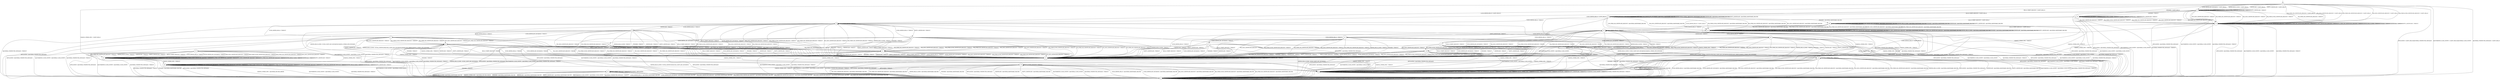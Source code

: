 digraph g {

	s0 [shape="circle" label="s0"];
	s1 [shape="circle" label="s1"];
	s2 [shape="circle" label="s2"];
	s3 [shape="circle" label="s3"];
	s4 [shape="circle" label="s4"];
	s5 [shape="circle" label="s5"];
	s6 [shape="circle" label="s6"];
	s7 [shape="circle" label="s7"];
	s8 [shape="circle" label="s8"];
	s9 [shape="circle" label="s9"];
	s10 [shape="circle" label="s10"];
	s11 [shape="circle" label="s11"];
	s12 [shape="circle" label="s12"];
	s13 [shape="circle" label="s13"];
	s14 [shape="circle" label="s14"];
	s15 [shape="circle" label="s15"];
	s16 [shape="circle" label="s16"];
	s17 [shape="circle" label="s17"];
	s18 [shape="circle" label="s18"];
	s19 [shape="circle" label="s19"];
	s20 [shape="circle" label="s20"];
	s21 [shape="circle" label="s21"];
	s22 [shape="circle" label="s22"];
	s23 [shape="circle" label="s23"];
	s24 [shape="circle" label="s24"];
	s25 [shape="circle" label="s25"];
	s26 [shape="circle" label="s26"];
	s27 [shape="circle" label="s27"];
	s28 [shape="circle" label="s28"];
	s0 -> s2 [label="HELLO_VERIFY_REQUEST / CLIENT_HELLO+"];
	s0 -> s5 [label="ECDH_SERVER_HELLO / CLIENT_HELLO+"];
	s0 -> s1 [label="ECDH_SERVER_KEY_EXCHANGE / CLIENT_HELLO"];
	s0 -> s12 [label="RSA_SIGN_CERTIFICATE_REQUEST / CLIENT_HELLO"];
	s0 -> s12 [label="RSA_FIXED_ECDH_CERTIFICATE_REQUEST / CLIENT_HELLO"];
	s0 -> s12 [label="RSA_FIXED_DH_CERTIFICATE_REQUEST / CLIENT_HELLO"];
	s0 -> s12 [label="DSS_SIGN_CERTIFICATE_REQUEST / CLIENT_HELLO"];
	s0 -> s12 [label="DSS_FIXED_DH_CERTIFICATE_REQUEST / CLIENT_HELLO"];
	s0 -> s1 [label="SERVER_HELLO_DONE / CLIENT_HELLO"];
	s0 -> s3 [label="CHANGE_CIPHER_SPEC / CLIENT_HELLO"];
	s0 -> s14 [label="FINISHED / CLIENT_HELLO"];
	s0 -> s4 [label="APPLICATION / CLIENT_HELLO|Alert(FATAL,UNEXPECTED_MESSAGE)"];
	s0 -> s1 [label="CERTIFICATE / CLIENT_HELLO"];
	s0 -> s1 [label="EMPTY_CERTIFICATE / CLIENT_HELLO"];
	s0 -> s4 [label="Alert(WARNING,CLOSE_NOTIFY) / CLIENT_HELLO|Alert(FATAL,CLOSE_NOTIFY)"];
	s0 -> s4 [label="Alert(FATAL,UNEXPECTED_MESSAGE) / CLIENT_HELLO"];
	s1 -> s2 [label="HELLO_VERIFY_REQUEST / CLIENT_HELLO"];
	s1 -> s5 [label="ECDH_SERVER_HELLO / CLIENT_HELLO"];
	s1 -> s1 [label="ECDH_SERVER_KEY_EXCHANGE / TIMEOUT"];
	s1 -> s12 [label="RSA_SIGN_CERTIFICATE_REQUEST / TIMEOUT"];
	s1 -> s12 [label="RSA_FIXED_ECDH_CERTIFICATE_REQUEST / TIMEOUT"];
	s1 -> s12 [label="RSA_FIXED_DH_CERTIFICATE_REQUEST / TIMEOUT"];
	s1 -> s12 [label="DSS_SIGN_CERTIFICATE_REQUEST / TIMEOUT"];
	s1 -> s12 [label="DSS_FIXED_DH_CERTIFICATE_REQUEST / TIMEOUT"];
	s1 -> s1 [label="SERVER_HELLO_DONE / TIMEOUT"];
	s1 -> s3 [label="CHANGE_CIPHER_SPEC / TIMEOUT"];
	s1 -> s14 [label="FINISHED / TIMEOUT"];
	s1 -> s4 [label="APPLICATION / Alert(FATAL,UNEXPECTED_MESSAGE)"];
	s1 -> s1 [label="CERTIFICATE / TIMEOUT"];
	s1 -> s1 [label="EMPTY_CERTIFICATE / TIMEOUT"];
	s1 -> s4 [label="Alert(WARNING,CLOSE_NOTIFY) / Alert(FATAL,CLOSE_NOTIFY)"];
	s1 -> s4 [label="Alert(FATAL,UNEXPECTED_MESSAGE) / TIMEOUT"];
	s2 -> s2 [label="HELLO_VERIFY_REQUEST / Alert(FATAL,HANDSHAKE_FAILURE)"];
	s2 -> s5 [label="ECDH_SERVER_HELLO / TIMEOUT"];
	s2 -> s2 [label="ECDH_SERVER_KEY_EXCHANGE / Alert(FATAL,HANDSHAKE_FAILURE)"];
	s2 -> s23 [label="RSA_SIGN_CERTIFICATE_REQUEST / Alert(FATAL,HANDSHAKE_FAILURE)"];
	s2 -> s23 [label="RSA_FIXED_ECDH_CERTIFICATE_REQUEST / Alert(FATAL,HANDSHAKE_FAILURE)"];
	s2 -> s23 [label="RSA_FIXED_DH_CERTIFICATE_REQUEST / Alert(FATAL,HANDSHAKE_FAILURE)"];
	s2 -> s23 [label="DSS_SIGN_CERTIFICATE_REQUEST / Alert(FATAL,HANDSHAKE_FAILURE)"];
	s2 -> s23 [label="DSS_FIXED_DH_CERTIFICATE_REQUEST / Alert(FATAL,HANDSHAKE_FAILURE)"];
	s2 -> s2 [label="SERVER_HELLO_DONE / Alert(FATAL,HANDSHAKE_FAILURE)"];
	s2 -> s3 [label="CHANGE_CIPHER_SPEC / TIMEOUT"];
	s2 -> s28 [label="FINISHED / Alert(FATAL,HANDSHAKE_FAILURE)"];
	s2 -> s4 [label="APPLICATION / Alert(FATAL,UNEXPECTED_MESSAGE)"];
	s2 -> s2 [label="CERTIFICATE / Alert(FATAL,HANDSHAKE_FAILURE)"];
	s2 -> s2 [label="EMPTY_CERTIFICATE / Alert(FATAL,HANDSHAKE_FAILURE)"];
	s2 -> s4 [label="Alert(WARNING,CLOSE_NOTIFY) / Alert(FATAL,CLOSE_NOTIFY)"];
	s2 -> s4 [label="Alert(FATAL,UNEXPECTED_MESSAGE) / TIMEOUT"];
	s3 -> s3 [label="HELLO_VERIFY_REQUEST / TIMEOUT"];
	s3 -> s3 [label="ECDH_SERVER_HELLO / TIMEOUT"];
	s3 -> s3 [label="ECDH_SERVER_KEY_EXCHANGE / TIMEOUT"];
	s3 -> s3 [label="RSA_SIGN_CERTIFICATE_REQUEST / TIMEOUT"];
	s3 -> s3 [label="RSA_FIXED_ECDH_CERTIFICATE_REQUEST / TIMEOUT"];
	s3 -> s3 [label="RSA_FIXED_DH_CERTIFICATE_REQUEST / TIMEOUT"];
	s3 -> s3 [label="DSS_SIGN_CERTIFICATE_REQUEST / TIMEOUT"];
	s3 -> s3 [label="DSS_FIXED_DH_CERTIFICATE_REQUEST / TIMEOUT"];
	s3 -> s3 [label="SERVER_HELLO_DONE / TIMEOUT"];
	s3 -> s3 [label="CHANGE_CIPHER_SPEC / TIMEOUT"];
	s3 -> s3 [label="FINISHED / TIMEOUT"];
	s3 -> s3 [label="APPLICATION / TIMEOUT"];
	s3 -> s3 [label="CERTIFICATE / TIMEOUT"];
	s3 -> s3 [label="EMPTY_CERTIFICATE / TIMEOUT"];
	s3 -> s3 [label="Alert(WARNING,CLOSE_NOTIFY) / TIMEOUT"];
	s3 -> s3 [label="Alert(FATAL,UNEXPECTED_MESSAGE) / TIMEOUT"];
	s4 -> s4 [label="HELLO_VERIFY_REQUEST / SOCKET_CLOSED"];
	s4 -> s4 [label="ECDH_SERVER_HELLO / SOCKET_CLOSED"];
	s4 -> s4 [label="ECDH_SERVER_KEY_EXCHANGE / SOCKET_CLOSED"];
	s4 -> s4 [label="RSA_SIGN_CERTIFICATE_REQUEST / SOCKET_CLOSED"];
	s4 -> s4 [label="RSA_FIXED_ECDH_CERTIFICATE_REQUEST / SOCKET_CLOSED"];
	s4 -> s4 [label="RSA_FIXED_DH_CERTIFICATE_REQUEST / SOCKET_CLOSED"];
	s4 -> s4 [label="DSS_SIGN_CERTIFICATE_REQUEST / SOCKET_CLOSED"];
	s4 -> s4 [label="DSS_FIXED_DH_CERTIFICATE_REQUEST / SOCKET_CLOSED"];
	s4 -> s4 [label="SERVER_HELLO_DONE / SOCKET_CLOSED"];
	s4 -> s4 [label="CHANGE_CIPHER_SPEC / SOCKET_CLOSED"];
	s4 -> s4 [label="FINISHED / SOCKET_CLOSED"];
	s4 -> s4 [label="APPLICATION / SOCKET_CLOSED"];
	s4 -> s4 [label="CERTIFICATE / SOCKET_CLOSED"];
	s4 -> s4 [label="EMPTY_CERTIFICATE / SOCKET_CLOSED"];
	s4 -> s4 [label="Alert(WARNING,CLOSE_NOTIFY) / SOCKET_CLOSED"];
	s4 -> s4 [label="Alert(FATAL,UNEXPECTED_MESSAGE) / SOCKET_CLOSED"];
	s5 -> s13 [label="HELLO_VERIFY_REQUEST / TIMEOUT"];
	s5 -> s5 [label="ECDH_SERVER_HELLO / TIMEOUT"];
	s5 -> s13 [label="ECDH_SERVER_KEY_EXCHANGE / TIMEOUT"];
	s5 -> s13 [label="RSA_SIGN_CERTIFICATE_REQUEST / TIMEOUT"];
	s5 -> s13 [label="RSA_FIXED_ECDH_CERTIFICATE_REQUEST / TIMEOUT"];
	s5 -> s13 [label="RSA_FIXED_DH_CERTIFICATE_REQUEST / TIMEOUT"];
	s5 -> s13 [label="DSS_SIGN_CERTIFICATE_REQUEST / TIMEOUT"];
	s5 -> s13 [label="DSS_FIXED_DH_CERTIFICATE_REQUEST / TIMEOUT"];
	s5 -> s13 [label="SERVER_HELLO_DONE / TIMEOUT"];
	s5 -> s3 [label="CHANGE_CIPHER_SPEC / TIMEOUT"];
	s5 -> s13 [label="FINISHED / TIMEOUT"];
	s5 -> s4 [label="APPLICATION / Alert(FATAL,UNEXPECTED_MESSAGE)"];
	s5 -> s6 [label="CERTIFICATE / TIMEOUT"];
	s5 -> s9 [label="EMPTY_CERTIFICATE / TIMEOUT"];
	s5 -> s4 [label="Alert(WARNING,CLOSE_NOTIFY) / Alert(FATAL,CLOSE_NOTIFY)"];
	s5 -> s4 [label="Alert(FATAL,UNEXPECTED_MESSAGE) / TIMEOUT"];
	s6 -> s13 [label="HELLO_VERIFY_REQUEST / TIMEOUT"];
	s6 -> s5 [label="ECDH_SERVER_HELLO / TIMEOUT"];
	s6 -> s7 [label="ECDH_SERVER_KEY_EXCHANGE / TIMEOUT"];
	s6 -> s13 [label="RSA_SIGN_CERTIFICATE_REQUEST / TIMEOUT"];
	s6 -> s13 [label="RSA_FIXED_ECDH_CERTIFICATE_REQUEST / TIMEOUT"];
	s6 -> s13 [label="RSA_FIXED_DH_CERTIFICATE_REQUEST / TIMEOUT"];
	s6 -> s13 [label="DSS_SIGN_CERTIFICATE_REQUEST / TIMEOUT"];
	s6 -> s13 [label="DSS_FIXED_DH_CERTIFICATE_REQUEST / TIMEOUT"];
	s6 -> s13 [label="SERVER_HELLO_DONE / TIMEOUT"];
	s6 -> s3 [label="CHANGE_CIPHER_SPEC / TIMEOUT"];
	s6 -> s13 [label="FINISHED / TIMEOUT"];
	s6 -> s4 [label="APPLICATION / Alert(FATAL,UNEXPECTED_MESSAGE)"];
	s6 -> s13 [label="CERTIFICATE / TIMEOUT"];
	s6 -> s13 [label="EMPTY_CERTIFICATE / TIMEOUT"];
	s6 -> s4 [label="Alert(WARNING,CLOSE_NOTIFY) / Alert(FATAL,CLOSE_NOTIFY)"];
	s6 -> s4 [label="Alert(FATAL,UNEXPECTED_MESSAGE) / TIMEOUT"];
	s7 -> s13 [label="HELLO_VERIFY_REQUEST / TIMEOUT"];
	s7 -> s5 [label="ECDH_SERVER_HELLO / TIMEOUT"];
	s7 -> s13 [label="ECDH_SERVER_KEY_EXCHANGE / TIMEOUT"];
	s7 -> s8 [label="RSA_SIGN_CERTIFICATE_REQUEST / TIMEOUT"];
	s7 -> s8 [label="RSA_FIXED_ECDH_CERTIFICATE_REQUEST / TIMEOUT"];
	s7 -> s8 [label="RSA_FIXED_DH_CERTIFICATE_REQUEST / TIMEOUT"];
	s7 -> s8 [label="DSS_SIGN_CERTIFICATE_REQUEST / TIMEOUT"];
	s7 -> s8 [label="DSS_FIXED_DH_CERTIFICATE_REQUEST / TIMEOUT"];
	s7 -> s24 [label="SERVER_HELLO_DONE / ECDH_CLIENT_KEY_EXCHANGE|CHANGE_CIPHER_SPEC|FINISHED"];
	s7 -> s3 [label="CHANGE_CIPHER_SPEC / TIMEOUT"];
	s7 -> s13 [label="FINISHED / TIMEOUT"];
	s7 -> s4 [label="APPLICATION / Alert(FATAL,UNEXPECTED_MESSAGE)"];
	s7 -> s13 [label="CERTIFICATE / TIMEOUT"];
	s7 -> s13 [label="EMPTY_CERTIFICATE / TIMEOUT"];
	s7 -> s4 [label="Alert(WARNING,CLOSE_NOTIFY) / Alert(FATAL,CLOSE_NOTIFY)"];
	s7 -> s4 [label="Alert(FATAL,UNEXPECTED_MESSAGE) / TIMEOUT"];
	s8 -> s13 [label="HELLO_VERIFY_REQUEST / TIMEOUT"];
	s8 -> s13 [label="ECDH_SERVER_HELLO / TIMEOUT"];
	s8 -> s13 [label="ECDH_SERVER_KEY_EXCHANGE / TIMEOUT"];
	s8 -> s13 [label="RSA_SIGN_CERTIFICATE_REQUEST / TIMEOUT"];
	s8 -> s13 [label="RSA_FIXED_ECDH_CERTIFICATE_REQUEST / TIMEOUT"];
	s8 -> s13 [label="RSA_FIXED_DH_CERTIFICATE_REQUEST / TIMEOUT"];
	s8 -> s13 [label="DSS_SIGN_CERTIFICATE_REQUEST / TIMEOUT"];
	s8 -> s13 [label="DSS_FIXED_DH_CERTIFICATE_REQUEST / TIMEOUT"];
	s8 -> s24 [label="SERVER_HELLO_DONE / ECDSA_CERTIFICATE|ECDH_CLIENT_KEY_EXCHANGE|CERTIFICATE_VERIFY|CHANGE_CIPHER_SPEC|FINISHED"];
	s8 -> s3 [label="CHANGE_CIPHER_SPEC / TIMEOUT"];
	s8 -> s13 [label="FINISHED / TIMEOUT"];
	s8 -> s4 [label="APPLICATION / Alert(FATAL,UNEXPECTED_MESSAGE)"];
	s8 -> s13 [label="CERTIFICATE / TIMEOUT"];
	s8 -> s13 [label="EMPTY_CERTIFICATE / TIMEOUT"];
	s8 -> s4 [label="Alert(WARNING,CLOSE_NOTIFY) / Alert(FATAL,CLOSE_NOTIFY)"];
	s8 -> s4 [label="Alert(FATAL,UNEXPECTED_MESSAGE) / TIMEOUT"];
	s9 -> s13 [label="HELLO_VERIFY_REQUEST / TIMEOUT"];
	s9 -> s5 [label="ECDH_SERVER_HELLO / TIMEOUT"];
	s9 -> s10 [label="ECDH_SERVER_KEY_EXCHANGE / TIMEOUT"];
	s9 -> s13 [label="RSA_SIGN_CERTIFICATE_REQUEST / TIMEOUT"];
	s9 -> s13 [label="RSA_FIXED_ECDH_CERTIFICATE_REQUEST / TIMEOUT"];
	s9 -> s13 [label="RSA_FIXED_DH_CERTIFICATE_REQUEST / TIMEOUT"];
	s9 -> s13 [label="DSS_SIGN_CERTIFICATE_REQUEST / TIMEOUT"];
	s9 -> s13 [label="DSS_FIXED_DH_CERTIFICATE_REQUEST / TIMEOUT"];
	s9 -> s13 [label="SERVER_HELLO_DONE / TIMEOUT"];
	s9 -> s3 [label="CHANGE_CIPHER_SPEC / TIMEOUT"];
	s9 -> s13 [label="FINISHED / TIMEOUT"];
	s9 -> s4 [label="APPLICATION / Alert(FATAL,UNEXPECTED_MESSAGE)"];
	s9 -> s13 [label="CERTIFICATE / TIMEOUT"];
	s9 -> s13 [label="EMPTY_CERTIFICATE / TIMEOUT"];
	s9 -> s4 [label="Alert(WARNING,CLOSE_NOTIFY) / Alert(FATAL,CLOSE_NOTIFY)"];
	s9 -> s4 [label="Alert(FATAL,UNEXPECTED_MESSAGE) / TIMEOUT"];
	s10 -> s13 [label="HELLO_VERIFY_REQUEST / TIMEOUT"];
	s10 -> s5 [label="ECDH_SERVER_HELLO / TIMEOUT"];
	s10 -> s13 [label="ECDH_SERVER_KEY_EXCHANGE / TIMEOUT"];
	s10 -> s11 [label="RSA_SIGN_CERTIFICATE_REQUEST / TIMEOUT"];
	s10 -> s11 [label="RSA_FIXED_ECDH_CERTIFICATE_REQUEST / TIMEOUT"];
	s10 -> s11 [label="RSA_FIXED_DH_CERTIFICATE_REQUEST / TIMEOUT"];
	s10 -> s11 [label="DSS_SIGN_CERTIFICATE_REQUEST / TIMEOUT"];
	s10 -> s11 [label="DSS_FIXED_DH_CERTIFICATE_REQUEST / TIMEOUT"];
	s10 -> s4 [label="SERVER_HELLO_DONE / ECDH_CLIENT_KEY_EXCHANGE"];
	s10 -> s3 [label="CHANGE_CIPHER_SPEC / TIMEOUT"];
	s10 -> s13 [label="FINISHED / TIMEOUT"];
	s10 -> s4 [label="APPLICATION / Alert(FATAL,UNEXPECTED_MESSAGE)"];
	s10 -> s13 [label="CERTIFICATE / TIMEOUT"];
	s10 -> s13 [label="EMPTY_CERTIFICATE / TIMEOUT"];
	s10 -> s4 [label="Alert(WARNING,CLOSE_NOTIFY) / Alert(FATAL,CLOSE_NOTIFY)"];
	s10 -> s4 [label="Alert(FATAL,UNEXPECTED_MESSAGE) / TIMEOUT"];
	s11 -> s13 [label="HELLO_VERIFY_REQUEST / TIMEOUT"];
	s11 -> s13 [label="ECDH_SERVER_HELLO / TIMEOUT"];
	s11 -> s13 [label="ECDH_SERVER_KEY_EXCHANGE / TIMEOUT"];
	s11 -> s13 [label="RSA_SIGN_CERTIFICATE_REQUEST / TIMEOUT"];
	s11 -> s13 [label="RSA_FIXED_ECDH_CERTIFICATE_REQUEST / TIMEOUT"];
	s11 -> s13 [label="RSA_FIXED_DH_CERTIFICATE_REQUEST / TIMEOUT"];
	s11 -> s13 [label="DSS_SIGN_CERTIFICATE_REQUEST / TIMEOUT"];
	s11 -> s13 [label="DSS_FIXED_DH_CERTIFICATE_REQUEST / TIMEOUT"];
	s11 -> s4 [label="SERVER_HELLO_DONE / ECDSA_CERTIFICATE|ECDH_CLIENT_KEY_EXCHANGE"];
	s11 -> s3 [label="CHANGE_CIPHER_SPEC / TIMEOUT"];
	s11 -> s13 [label="FINISHED / TIMEOUT"];
	s11 -> s4 [label="APPLICATION / Alert(FATAL,UNEXPECTED_MESSAGE)"];
	s11 -> s13 [label="CERTIFICATE / TIMEOUT"];
	s11 -> s13 [label="EMPTY_CERTIFICATE / TIMEOUT"];
	s11 -> s4 [label="Alert(WARNING,CLOSE_NOTIFY) / Alert(FATAL,CLOSE_NOTIFY)"];
	s11 -> s4 [label="Alert(FATAL,UNEXPECTED_MESSAGE) / TIMEOUT"];
	s12 -> s23 [label="HELLO_VERIFY_REQUEST / CLIENT_HELLO"];
	s12 -> s13 [label="ECDH_SERVER_HELLO / CLIENT_HELLO"];
	s12 -> s12 [label="ECDH_SERVER_KEY_EXCHANGE / TIMEOUT"];
	s12 -> s12 [label="RSA_SIGN_CERTIFICATE_REQUEST / TIMEOUT"];
	s12 -> s12 [label="RSA_FIXED_ECDH_CERTIFICATE_REQUEST / TIMEOUT"];
	s12 -> s12 [label="RSA_FIXED_DH_CERTIFICATE_REQUEST / TIMEOUT"];
	s12 -> s12 [label="DSS_SIGN_CERTIFICATE_REQUEST / TIMEOUT"];
	s12 -> s12 [label="DSS_FIXED_DH_CERTIFICATE_REQUEST / TIMEOUT"];
	s12 -> s12 [label="SERVER_HELLO_DONE / TIMEOUT"];
	s12 -> s3 [label="CHANGE_CIPHER_SPEC / TIMEOUT"];
	s12 -> s12 [label="FINISHED / TIMEOUT"];
	s12 -> s4 [label="APPLICATION / Alert(FATAL,UNEXPECTED_MESSAGE)"];
	s12 -> s12 [label="CERTIFICATE / TIMEOUT"];
	s12 -> s12 [label="EMPTY_CERTIFICATE / TIMEOUT"];
	s12 -> s4 [label="Alert(WARNING,CLOSE_NOTIFY) / Alert(FATAL,CLOSE_NOTIFY)"];
	s12 -> s4 [label="Alert(FATAL,UNEXPECTED_MESSAGE) / TIMEOUT"];
	s13 -> s13 [label="HELLO_VERIFY_REQUEST / TIMEOUT"];
	s13 -> s13 [label="ECDH_SERVER_HELLO / TIMEOUT"];
	s13 -> s13 [label="ECDH_SERVER_KEY_EXCHANGE / TIMEOUT"];
	s13 -> s13 [label="RSA_SIGN_CERTIFICATE_REQUEST / TIMEOUT"];
	s13 -> s13 [label="RSA_FIXED_ECDH_CERTIFICATE_REQUEST / TIMEOUT"];
	s13 -> s13 [label="RSA_FIXED_DH_CERTIFICATE_REQUEST / TIMEOUT"];
	s13 -> s13 [label="DSS_SIGN_CERTIFICATE_REQUEST / TIMEOUT"];
	s13 -> s13 [label="DSS_FIXED_DH_CERTIFICATE_REQUEST / TIMEOUT"];
	s13 -> s13 [label="SERVER_HELLO_DONE / TIMEOUT"];
	s13 -> s3 [label="CHANGE_CIPHER_SPEC / TIMEOUT"];
	s13 -> s13 [label="FINISHED / TIMEOUT"];
	s13 -> s4 [label="APPLICATION / Alert(FATAL,UNEXPECTED_MESSAGE)"];
	s13 -> s13 [label="CERTIFICATE / TIMEOUT"];
	s13 -> s13 [label="EMPTY_CERTIFICATE / TIMEOUT"];
	s13 -> s4 [label="Alert(WARNING,CLOSE_NOTIFY) / Alert(FATAL,CLOSE_NOTIFY)"];
	s13 -> s4 [label="Alert(FATAL,UNEXPECTED_MESSAGE) / TIMEOUT"];
	s14 -> s28 [label="HELLO_VERIFY_REQUEST / CLIENT_HELLO"];
	s14 -> s15 [label="ECDH_SERVER_HELLO / CLIENT_HELLO"];
	s14 -> s14 [label="ECDH_SERVER_KEY_EXCHANGE / TIMEOUT"];
	s14 -> s12 [label="RSA_SIGN_CERTIFICATE_REQUEST / TIMEOUT"];
	s14 -> s12 [label="RSA_FIXED_ECDH_CERTIFICATE_REQUEST / TIMEOUT"];
	s14 -> s12 [label="RSA_FIXED_DH_CERTIFICATE_REQUEST / TIMEOUT"];
	s14 -> s12 [label="DSS_SIGN_CERTIFICATE_REQUEST / TIMEOUT"];
	s14 -> s12 [label="DSS_FIXED_DH_CERTIFICATE_REQUEST / TIMEOUT"];
	s14 -> s14 [label="SERVER_HELLO_DONE / TIMEOUT"];
	s14 -> s3 [label="CHANGE_CIPHER_SPEC / TIMEOUT"];
	s14 -> s14 [label="FINISHED / TIMEOUT"];
	s14 -> s4 [label="APPLICATION / Alert(FATAL,UNEXPECTED_MESSAGE)"];
	s14 -> s14 [label="CERTIFICATE / TIMEOUT"];
	s14 -> s14 [label="EMPTY_CERTIFICATE / TIMEOUT"];
	s14 -> s4 [label="Alert(WARNING,CLOSE_NOTIFY) / Alert(FATAL,CLOSE_NOTIFY)"];
	s14 -> s4 [label="Alert(FATAL,UNEXPECTED_MESSAGE) / TIMEOUT"];
	s15 -> s13 [label="HELLO_VERIFY_REQUEST / TIMEOUT"];
	s15 -> s15 [label="ECDH_SERVER_HELLO / TIMEOUT"];
	s15 -> s13 [label="ECDH_SERVER_KEY_EXCHANGE / TIMEOUT"];
	s15 -> s13 [label="RSA_SIGN_CERTIFICATE_REQUEST / TIMEOUT"];
	s15 -> s13 [label="RSA_FIXED_ECDH_CERTIFICATE_REQUEST / TIMEOUT"];
	s15 -> s13 [label="RSA_FIXED_DH_CERTIFICATE_REQUEST / TIMEOUT"];
	s15 -> s13 [label="DSS_SIGN_CERTIFICATE_REQUEST / TIMEOUT"];
	s15 -> s13 [label="DSS_FIXED_DH_CERTIFICATE_REQUEST / TIMEOUT"];
	s15 -> s13 [label="SERVER_HELLO_DONE / TIMEOUT"];
	s15 -> s3 [label="CHANGE_CIPHER_SPEC / TIMEOUT"];
	s15 -> s13 [label="FINISHED / TIMEOUT"];
	s15 -> s4 [label="APPLICATION / Alert(FATAL,UNEXPECTED_MESSAGE)"];
	s15 -> s16 [label="CERTIFICATE / TIMEOUT"];
	s15 -> s22 [label="EMPTY_CERTIFICATE / TIMEOUT"];
	s15 -> s4 [label="Alert(WARNING,CLOSE_NOTIFY) / Alert(FATAL,CLOSE_NOTIFY)"];
	s15 -> s4 [label="Alert(FATAL,UNEXPECTED_MESSAGE) / TIMEOUT"];
	s16 -> s13 [label="HELLO_VERIFY_REQUEST / TIMEOUT"];
	s16 -> s15 [label="ECDH_SERVER_HELLO / TIMEOUT"];
	s16 -> s17 [label="ECDH_SERVER_KEY_EXCHANGE / TIMEOUT"];
	s16 -> s13 [label="RSA_SIGN_CERTIFICATE_REQUEST / TIMEOUT"];
	s16 -> s13 [label="RSA_FIXED_ECDH_CERTIFICATE_REQUEST / TIMEOUT"];
	s16 -> s13 [label="RSA_FIXED_DH_CERTIFICATE_REQUEST / TIMEOUT"];
	s16 -> s13 [label="DSS_SIGN_CERTIFICATE_REQUEST / TIMEOUT"];
	s16 -> s13 [label="DSS_FIXED_DH_CERTIFICATE_REQUEST / TIMEOUT"];
	s16 -> s13 [label="SERVER_HELLO_DONE / TIMEOUT"];
	s16 -> s3 [label="CHANGE_CIPHER_SPEC / TIMEOUT"];
	s16 -> s13 [label="FINISHED / TIMEOUT"];
	s16 -> s4 [label="APPLICATION / Alert(FATAL,UNEXPECTED_MESSAGE)"];
	s16 -> s13 [label="CERTIFICATE / TIMEOUT"];
	s16 -> s13 [label="EMPTY_CERTIFICATE / TIMEOUT"];
	s16 -> s4 [label="Alert(WARNING,CLOSE_NOTIFY) / Alert(FATAL,CLOSE_NOTIFY)"];
	s16 -> s4 [label="Alert(FATAL,UNEXPECTED_MESSAGE) / TIMEOUT"];
	s17 -> s13 [label="HELLO_VERIFY_REQUEST / TIMEOUT"];
	s17 -> s15 [label="ECDH_SERVER_HELLO / TIMEOUT"];
	s17 -> s13 [label="ECDH_SERVER_KEY_EXCHANGE / TIMEOUT"];
	s17 -> s18 [label="RSA_SIGN_CERTIFICATE_REQUEST / TIMEOUT"];
	s17 -> s18 [label="RSA_FIXED_ECDH_CERTIFICATE_REQUEST / TIMEOUT"];
	s17 -> s18 [label="RSA_FIXED_DH_CERTIFICATE_REQUEST / TIMEOUT"];
	s17 -> s18 [label="DSS_SIGN_CERTIFICATE_REQUEST / TIMEOUT"];
	s17 -> s18 [label="DSS_FIXED_DH_CERTIFICATE_REQUEST / TIMEOUT"];
	s17 -> s19 [label="SERVER_HELLO_DONE / ECDH_CLIENT_KEY_EXCHANGE|CHANGE_CIPHER_SPEC|FINISHED"];
	s17 -> s3 [label="CHANGE_CIPHER_SPEC / TIMEOUT"];
	s17 -> s13 [label="FINISHED / TIMEOUT"];
	s17 -> s4 [label="APPLICATION / Alert(FATAL,UNEXPECTED_MESSAGE)"];
	s17 -> s13 [label="CERTIFICATE / TIMEOUT"];
	s17 -> s13 [label="EMPTY_CERTIFICATE / TIMEOUT"];
	s17 -> s4 [label="Alert(WARNING,CLOSE_NOTIFY) / Alert(FATAL,CLOSE_NOTIFY)"];
	s17 -> s4 [label="Alert(FATAL,UNEXPECTED_MESSAGE) / TIMEOUT"];
	s18 -> s13 [label="HELLO_VERIFY_REQUEST / TIMEOUT"];
	s18 -> s13 [label="ECDH_SERVER_HELLO / TIMEOUT"];
	s18 -> s13 [label="ECDH_SERVER_KEY_EXCHANGE / TIMEOUT"];
	s18 -> s13 [label="RSA_SIGN_CERTIFICATE_REQUEST / TIMEOUT"];
	s18 -> s13 [label="RSA_FIXED_ECDH_CERTIFICATE_REQUEST / TIMEOUT"];
	s18 -> s13 [label="RSA_FIXED_DH_CERTIFICATE_REQUEST / TIMEOUT"];
	s18 -> s13 [label="DSS_SIGN_CERTIFICATE_REQUEST / TIMEOUT"];
	s18 -> s13 [label="DSS_FIXED_DH_CERTIFICATE_REQUEST / TIMEOUT"];
	s18 -> s19 [label="SERVER_HELLO_DONE / ECDSA_CERTIFICATE|ECDH_CLIENT_KEY_EXCHANGE|CERTIFICATE_VERIFY|CHANGE_CIPHER_SPEC|FINISHED"];
	s18 -> s3 [label="CHANGE_CIPHER_SPEC / TIMEOUT"];
	s18 -> s13 [label="FINISHED / TIMEOUT"];
	s18 -> s4 [label="APPLICATION / Alert(FATAL,UNEXPECTED_MESSAGE)"];
	s18 -> s13 [label="CERTIFICATE / TIMEOUT"];
	s18 -> s13 [label="EMPTY_CERTIFICATE / TIMEOUT"];
	s18 -> s4 [label="Alert(WARNING,CLOSE_NOTIFY) / Alert(FATAL,CLOSE_NOTIFY)"];
	s18 -> s4 [label="Alert(FATAL,UNEXPECTED_MESSAGE) / TIMEOUT"];
	s19 -> s4 [label="HELLO_VERIFY_REQUEST / Alert(FATAL,HANDSHAKE_FAILURE)"];
	s19 -> s4 [label="ECDH_SERVER_HELLO / Alert(FATAL,HANDSHAKE_FAILURE)"];
	s19 -> s4 [label="ECDH_SERVER_KEY_EXCHANGE / Alert(FATAL,HANDSHAKE_FAILURE)"];
	s19 -> s4 [label="RSA_SIGN_CERTIFICATE_REQUEST / Alert(FATAL,HANDSHAKE_FAILURE)"];
	s19 -> s4 [label="RSA_FIXED_ECDH_CERTIFICATE_REQUEST / Alert(FATAL,HANDSHAKE_FAILURE)"];
	s19 -> s4 [label="RSA_FIXED_DH_CERTIFICATE_REQUEST / Alert(FATAL,HANDSHAKE_FAILURE)"];
	s19 -> s4 [label="DSS_SIGN_CERTIFICATE_REQUEST / Alert(FATAL,HANDSHAKE_FAILURE)"];
	s19 -> s4 [label="DSS_FIXED_DH_CERTIFICATE_REQUEST / Alert(FATAL,HANDSHAKE_FAILURE)"];
	s19 -> s4 [label="SERVER_HELLO_DONE / Alert(FATAL,HANDSHAKE_FAILURE)"];
	s19 -> s19 [label="CHANGE_CIPHER_SPEC / TIMEOUT"];
	s19 -> s20 [label="FINISHED / TIMEOUT"];
	s19 -> s4 [label="APPLICATION / Alert(FATAL,UNEXPECTED_MESSAGE)"];
	s19 -> s4 [label="CERTIFICATE / Alert(FATAL,HANDSHAKE_FAILURE)"];
	s19 -> s4 [label="EMPTY_CERTIFICATE / Alert(FATAL,HANDSHAKE_FAILURE)"];
	s19 -> s4 [label="Alert(WARNING,CLOSE_NOTIFY) / Alert(FATAL,CLOSE_NOTIFY)"];
	s19 -> s4 [label="Alert(FATAL,UNEXPECTED_MESSAGE) / TIMEOUT"];
	s20 -> s20 [label="HELLO_VERIFY_REQUEST / TIMEOUT"];
	s20 -> s4 [label="ECDH_SERVER_HELLO / Alert(FATAL,HANDSHAKE_FAILURE)"];
	s20 -> s4 [label="ECDH_SERVER_KEY_EXCHANGE / Alert(FATAL,HANDSHAKE_FAILURE)"];
	s20 -> s4 [label="RSA_SIGN_CERTIFICATE_REQUEST / Alert(FATAL,HANDSHAKE_FAILURE)"];
	s20 -> s4 [label="RSA_FIXED_ECDH_CERTIFICATE_REQUEST / Alert(FATAL,HANDSHAKE_FAILURE)"];
	s20 -> s4 [label="RSA_FIXED_DH_CERTIFICATE_REQUEST / Alert(FATAL,HANDSHAKE_FAILURE)"];
	s20 -> s4 [label="DSS_SIGN_CERTIFICATE_REQUEST / Alert(FATAL,HANDSHAKE_FAILURE)"];
	s20 -> s4 [label="DSS_FIXED_DH_CERTIFICATE_REQUEST / Alert(FATAL,HANDSHAKE_FAILURE)"];
	s20 -> s4 [label="SERVER_HELLO_DONE / Alert(FATAL,HANDSHAKE_FAILURE)"];
	s20 -> s21 [label="CHANGE_CIPHER_SPEC / TIMEOUT"];
	s20 -> s4 [label="FINISHED / Alert(FATAL,HANDSHAKE_FAILURE)"];
	s20 -> s4 [label="APPLICATION / Alert(FATAL,UNEXPECTED_MESSAGE)"];
	s20 -> s4 [label="CERTIFICATE / Alert(FATAL,HANDSHAKE_FAILURE)"];
	s20 -> s4 [label="EMPTY_CERTIFICATE / Alert(FATAL,HANDSHAKE_FAILURE)"];
	s20 -> s4 [label="Alert(WARNING,CLOSE_NOTIFY) / Alert(FATAL,CLOSE_NOTIFY)"];
	s20 -> s4 [label="Alert(FATAL,UNEXPECTED_MESSAGE) / TIMEOUT"];
	s21 -> s21 [label="HELLO_VERIFY_REQUEST / TIMEOUT"];
	s21 -> s4 [label="ECDH_SERVER_HELLO / Alert(FATAL,HANDSHAKE_FAILURE)"];
	s21 -> s4 [label="ECDH_SERVER_KEY_EXCHANGE / Alert(FATAL,HANDSHAKE_FAILURE)"];
	s21 -> s4 [label="RSA_SIGN_CERTIFICATE_REQUEST / Alert(FATAL,HANDSHAKE_FAILURE)"];
	s21 -> s4 [label="RSA_FIXED_ECDH_CERTIFICATE_REQUEST / Alert(FATAL,HANDSHAKE_FAILURE)"];
	s21 -> s4 [label="RSA_FIXED_DH_CERTIFICATE_REQUEST / Alert(FATAL,HANDSHAKE_FAILURE)"];
	s21 -> s4 [label="DSS_SIGN_CERTIFICATE_REQUEST / Alert(FATAL,HANDSHAKE_FAILURE)"];
	s21 -> s4 [label="DSS_FIXED_DH_CERTIFICATE_REQUEST / Alert(FATAL,HANDSHAKE_FAILURE)"];
	s21 -> s4 [label="SERVER_HELLO_DONE / Alert(FATAL,HANDSHAKE_FAILURE)"];
	s21 -> s4 [label="CHANGE_CIPHER_SPEC / Alert(FATAL,DECODE_ERROR)"];
	s21 -> s4 [label="FINISHED / Alert(FATAL,HANDSHAKE_FAILURE)"];
	s21 -> s21 [label="APPLICATION / APPLICATION"];
	s21 -> s4 [label="CERTIFICATE / Alert(FATAL,HANDSHAKE_FAILURE)"];
	s21 -> s4 [label="EMPTY_CERTIFICATE / Alert(FATAL,HANDSHAKE_FAILURE)"];
	s21 -> s4 [label="Alert(WARNING,CLOSE_NOTIFY) / Alert(FATAL,CLOSE_NOTIFY)"];
	s21 -> s4 [label="Alert(FATAL,UNEXPECTED_MESSAGE) / TIMEOUT"];
	s22 -> s13 [label="HELLO_VERIFY_REQUEST / TIMEOUT"];
	s22 -> s15 [label="ECDH_SERVER_HELLO / TIMEOUT"];
	s22 -> s27 [label="ECDH_SERVER_KEY_EXCHANGE / TIMEOUT"];
	s22 -> s13 [label="RSA_SIGN_CERTIFICATE_REQUEST / TIMEOUT"];
	s22 -> s13 [label="RSA_FIXED_ECDH_CERTIFICATE_REQUEST / TIMEOUT"];
	s22 -> s13 [label="RSA_FIXED_DH_CERTIFICATE_REQUEST / TIMEOUT"];
	s22 -> s13 [label="DSS_SIGN_CERTIFICATE_REQUEST / TIMEOUT"];
	s22 -> s13 [label="DSS_FIXED_DH_CERTIFICATE_REQUEST / TIMEOUT"];
	s22 -> s13 [label="SERVER_HELLO_DONE / TIMEOUT"];
	s22 -> s3 [label="CHANGE_CIPHER_SPEC / TIMEOUT"];
	s22 -> s13 [label="FINISHED / TIMEOUT"];
	s22 -> s4 [label="APPLICATION / Alert(FATAL,UNEXPECTED_MESSAGE)"];
	s22 -> s13 [label="CERTIFICATE / TIMEOUT"];
	s22 -> s13 [label="EMPTY_CERTIFICATE / TIMEOUT"];
	s22 -> s4 [label="Alert(WARNING,CLOSE_NOTIFY) / Alert(FATAL,CLOSE_NOTIFY)"];
	s22 -> s4 [label="Alert(FATAL,UNEXPECTED_MESSAGE) / TIMEOUT"];
	s23 -> s23 [label="HELLO_VERIFY_REQUEST / Alert(FATAL,HANDSHAKE_FAILURE)"];
	s23 -> s13 [label="ECDH_SERVER_HELLO / TIMEOUT"];
	s23 -> s23 [label="ECDH_SERVER_KEY_EXCHANGE / Alert(FATAL,HANDSHAKE_FAILURE)"];
	s23 -> s23 [label="RSA_SIGN_CERTIFICATE_REQUEST / Alert(FATAL,HANDSHAKE_FAILURE)"];
	s23 -> s23 [label="RSA_FIXED_ECDH_CERTIFICATE_REQUEST / Alert(FATAL,HANDSHAKE_FAILURE)"];
	s23 -> s23 [label="RSA_FIXED_DH_CERTIFICATE_REQUEST / Alert(FATAL,HANDSHAKE_FAILURE)"];
	s23 -> s23 [label="DSS_SIGN_CERTIFICATE_REQUEST / Alert(FATAL,HANDSHAKE_FAILURE)"];
	s23 -> s23 [label="DSS_FIXED_DH_CERTIFICATE_REQUEST / Alert(FATAL,HANDSHAKE_FAILURE)"];
	s23 -> s23 [label="SERVER_HELLO_DONE / Alert(FATAL,HANDSHAKE_FAILURE)"];
	s23 -> s3 [label="CHANGE_CIPHER_SPEC / TIMEOUT"];
	s23 -> s23 [label="FINISHED / Alert(FATAL,HANDSHAKE_FAILURE)"];
	s23 -> s4 [label="APPLICATION / Alert(FATAL,UNEXPECTED_MESSAGE)"];
	s23 -> s23 [label="CERTIFICATE / Alert(FATAL,HANDSHAKE_FAILURE)"];
	s23 -> s23 [label="EMPTY_CERTIFICATE / Alert(FATAL,HANDSHAKE_FAILURE)"];
	s23 -> s4 [label="Alert(WARNING,CLOSE_NOTIFY) / Alert(FATAL,CLOSE_NOTIFY)"];
	s23 -> s4 [label="Alert(FATAL,UNEXPECTED_MESSAGE) / TIMEOUT"];
	s24 -> s25 [label="HELLO_VERIFY_REQUEST / TIMEOUT"];
	s24 -> s25 [label="ECDH_SERVER_HELLO / TIMEOUT"];
	s24 -> s25 [label="ECDH_SERVER_KEY_EXCHANGE / TIMEOUT"];
	s24 -> s25 [label="RSA_SIGN_CERTIFICATE_REQUEST / TIMEOUT"];
	s24 -> s25 [label="RSA_FIXED_ECDH_CERTIFICATE_REQUEST / TIMEOUT"];
	s24 -> s25 [label="RSA_FIXED_DH_CERTIFICATE_REQUEST / TIMEOUT"];
	s24 -> s25 [label="DSS_SIGN_CERTIFICATE_REQUEST / TIMEOUT"];
	s24 -> s25 [label="DSS_FIXED_DH_CERTIFICATE_REQUEST / TIMEOUT"];
	s24 -> s25 [label="SERVER_HELLO_DONE / TIMEOUT"];
	s24 -> s26 [label="CHANGE_CIPHER_SPEC / TIMEOUT"];
	s24 -> s20 [label="FINISHED / TIMEOUT"];
	s24 -> s4 [label="APPLICATION / Alert(FATAL,UNEXPECTED_MESSAGE)"];
	s24 -> s25 [label="CERTIFICATE / TIMEOUT"];
	s24 -> s25 [label="EMPTY_CERTIFICATE / TIMEOUT"];
	s24 -> s4 [label="Alert(WARNING,CLOSE_NOTIFY) / Alert(FATAL,CLOSE_NOTIFY)"];
	s24 -> s4 [label="Alert(FATAL,UNEXPECTED_MESSAGE) / TIMEOUT"];
	s25 -> s25 [label="HELLO_VERIFY_REQUEST / TIMEOUT"];
	s25 -> s25 [label="ECDH_SERVER_HELLO / TIMEOUT"];
	s25 -> s25 [label="ECDH_SERVER_KEY_EXCHANGE / TIMEOUT"];
	s25 -> s25 [label="RSA_SIGN_CERTIFICATE_REQUEST / TIMEOUT"];
	s25 -> s25 [label="RSA_FIXED_ECDH_CERTIFICATE_REQUEST / TIMEOUT"];
	s25 -> s25 [label="RSA_FIXED_DH_CERTIFICATE_REQUEST / TIMEOUT"];
	s25 -> s25 [label="DSS_SIGN_CERTIFICATE_REQUEST / TIMEOUT"];
	s25 -> s25 [label="DSS_FIXED_DH_CERTIFICATE_REQUEST / TIMEOUT"];
	s25 -> s25 [label="SERVER_HELLO_DONE / TIMEOUT"];
	s25 -> s26 [label="CHANGE_CIPHER_SPEC / TIMEOUT"];
	s25 -> s4 [label="FINISHED / Alert(FATAL,HANDSHAKE_FAILURE)"];
	s25 -> s4 [label="APPLICATION / Alert(FATAL,UNEXPECTED_MESSAGE)"];
	s25 -> s25 [label="CERTIFICATE / TIMEOUT"];
	s25 -> s25 [label="EMPTY_CERTIFICATE / TIMEOUT"];
	s25 -> s4 [label="Alert(WARNING,CLOSE_NOTIFY) / Alert(FATAL,CLOSE_NOTIFY)"];
	s25 -> s4 [label="Alert(FATAL,UNEXPECTED_MESSAGE) / TIMEOUT"];
	s26 -> s26 [label="HELLO_VERIFY_REQUEST / TIMEOUT"];
	s26 -> s26 [label="ECDH_SERVER_HELLO / TIMEOUT"];
	s26 -> s26 [label="ECDH_SERVER_KEY_EXCHANGE / TIMEOUT"];
	s26 -> s26 [label="RSA_SIGN_CERTIFICATE_REQUEST / TIMEOUT"];
	s26 -> s26 [label="RSA_FIXED_ECDH_CERTIFICATE_REQUEST / TIMEOUT"];
	s26 -> s26 [label="RSA_FIXED_DH_CERTIFICATE_REQUEST / TIMEOUT"];
	s26 -> s26 [label="DSS_SIGN_CERTIFICATE_REQUEST / TIMEOUT"];
	s26 -> s26 [label="DSS_FIXED_DH_CERTIFICATE_REQUEST / TIMEOUT"];
	s26 -> s26 [label="SERVER_HELLO_DONE / TIMEOUT"];
	s26 -> s4 [label="CHANGE_CIPHER_SPEC / Alert(FATAL,DECODE_ERROR)"];
	s26 -> s21 [label="FINISHED / TIMEOUT"];
	s26 -> s3 [label="APPLICATION / TIMEOUT"];
	s26 -> s26 [label="CERTIFICATE / TIMEOUT"];
	s26 -> s26 [label="EMPTY_CERTIFICATE / TIMEOUT"];
	s26 -> s4 [label="Alert(WARNING,CLOSE_NOTIFY) / Alert(FATAL,CLOSE_NOTIFY)"];
	s26 -> s4 [label="Alert(FATAL,UNEXPECTED_MESSAGE) / TIMEOUT"];
	s27 -> s13 [label="HELLO_VERIFY_REQUEST / TIMEOUT"];
	s27 -> s15 [label="ECDH_SERVER_HELLO / TIMEOUT"];
	s27 -> s13 [label="ECDH_SERVER_KEY_EXCHANGE / TIMEOUT"];
	s27 -> s11 [label="RSA_SIGN_CERTIFICATE_REQUEST / TIMEOUT"];
	s27 -> s11 [label="RSA_FIXED_ECDH_CERTIFICATE_REQUEST / TIMEOUT"];
	s27 -> s11 [label="RSA_FIXED_DH_CERTIFICATE_REQUEST / TIMEOUT"];
	s27 -> s11 [label="DSS_SIGN_CERTIFICATE_REQUEST / TIMEOUT"];
	s27 -> s11 [label="DSS_FIXED_DH_CERTIFICATE_REQUEST / TIMEOUT"];
	s27 -> s4 [label="SERVER_HELLO_DONE / ECDH_CLIENT_KEY_EXCHANGE"];
	s27 -> s3 [label="CHANGE_CIPHER_SPEC / TIMEOUT"];
	s27 -> s13 [label="FINISHED / TIMEOUT"];
	s27 -> s4 [label="APPLICATION / Alert(FATAL,UNEXPECTED_MESSAGE)"];
	s27 -> s13 [label="CERTIFICATE / TIMEOUT"];
	s27 -> s13 [label="EMPTY_CERTIFICATE / TIMEOUT"];
	s27 -> s4 [label="Alert(WARNING,CLOSE_NOTIFY) / Alert(FATAL,CLOSE_NOTIFY)"];
	s27 -> s4 [label="Alert(FATAL,UNEXPECTED_MESSAGE) / TIMEOUT"];
	s28 -> s28 [label="HELLO_VERIFY_REQUEST / Alert(FATAL,HANDSHAKE_FAILURE)"];
	s28 -> s15 [label="ECDH_SERVER_HELLO / TIMEOUT"];
	s28 -> s28 [label="ECDH_SERVER_KEY_EXCHANGE / Alert(FATAL,HANDSHAKE_FAILURE)"];
	s28 -> s23 [label="RSA_SIGN_CERTIFICATE_REQUEST / Alert(FATAL,HANDSHAKE_FAILURE)"];
	s28 -> s23 [label="RSA_FIXED_ECDH_CERTIFICATE_REQUEST / Alert(FATAL,HANDSHAKE_FAILURE)"];
	s28 -> s23 [label="RSA_FIXED_DH_CERTIFICATE_REQUEST / Alert(FATAL,HANDSHAKE_FAILURE)"];
	s28 -> s23 [label="DSS_SIGN_CERTIFICATE_REQUEST / Alert(FATAL,HANDSHAKE_FAILURE)"];
	s28 -> s23 [label="DSS_FIXED_DH_CERTIFICATE_REQUEST / Alert(FATAL,HANDSHAKE_FAILURE)"];
	s28 -> s28 [label="SERVER_HELLO_DONE / Alert(FATAL,HANDSHAKE_FAILURE)"];
	s28 -> s3 [label="CHANGE_CIPHER_SPEC / TIMEOUT"];
	s28 -> s28 [label="FINISHED / Alert(FATAL,HANDSHAKE_FAILURE)"];
	s28 -> s4 [label="APPLICATION / Alert(FATAL,UNEXPECTED_MESSAGE)"];
	s28 -> s28 [label="CERTIFICATE / Alert(FATAL,HANDSHAKE_FAILURE)"];
	s28 -> s28 [label="EMPTY_CERTIFICATE / Alert(FATAL,HANDSHAKE_FAILURE)"];
	s28 -> s4 [label="Alert(WARNING,CLOSE_NOTIFY) / Alert(FATAL,CLOSE_NOTIFY)"];
	s28 -> s4 [label="Alert(FATAL,UNEXPECTED_MESSAGE) / TIMEOUT"];

__start0 [label="" shape="none" width="0" height="0"];
__start0 -> s0;

}
